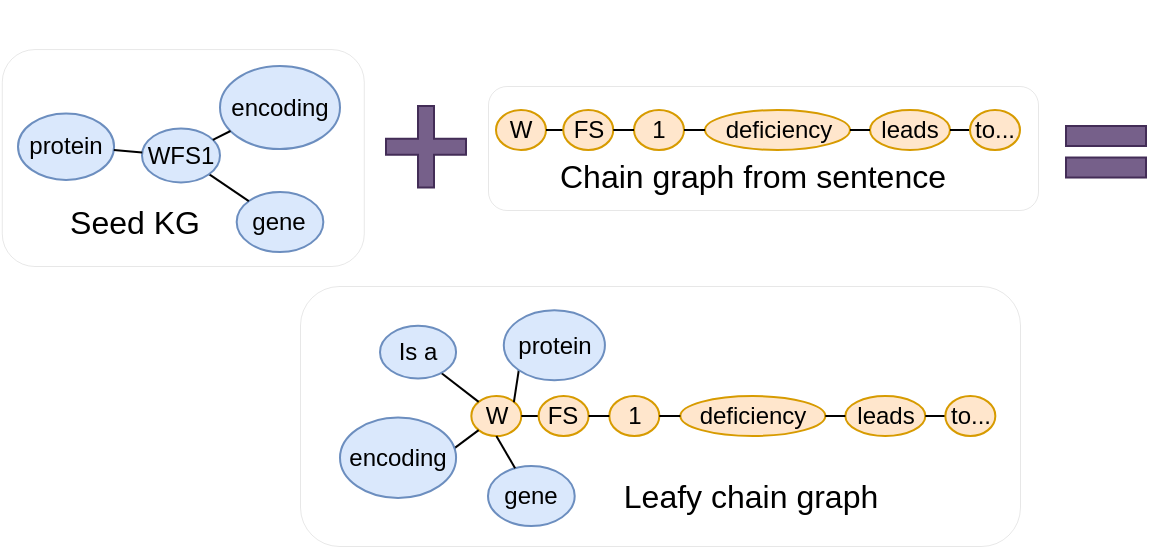 <mxfile version="21.7.5" type="github">
  <diagram name="Page-1" id="B-3MT0VjL5AQh0WBv9IJ">
    <mxGraphModel dx="1309" dy="992" grid="1" gridSize="10" guides="1" tooltips="1" connect="1" arrows="1" fold="1" page="1" pageScale="1" pageWidth="850" pageHeight="1100" math="0" shadow="0">
      <root>
        <mxCell id="0" />
        <mxCell id="1" parent="0" />
        <mxCell id="_jF0MVlZ8FYj_BNmaVgh-116" value="" style="rounded=1;whiteSpace=wrap;html=1;strokeWidth=0;" parent="1" vertex="1">
          <mxGeometry x="50.89" y="121.54" width="181" height="108.46" as="geometry" />
        </mxCell>
        <mxCell id="_jF0MVlZ8FYj_BNmaVgh-32" value="&lt;font style=&quot;font-size: 12px;&quot;&gt;gene&lt;/font&gt;" style="strokeWidth=1;dashed=0;align=center;fontSize=8;shape=ellipse;perimeter=ellipsePerimeter;whiteSpace=wrap;html=1;aspect=fixed;fillColor=#dae8fc;strokeColor=#6c8ebf;" parent="1" vertex="1">
          <mxGeometry x="168.34" y="193" width="43.33" height="30" as="geometry" />
        </mxCell>
        <mxCell id="_jF0MVlZ8FYj_BNmaVgh-36" value="" style="edgeStyle=none;endArrow=none;dashed=0;html=1;strokeWidth=1;rounded=0;" parent="1" source="_jF0MVlZ8FYj_BNmaVgh-33" target="_jF0MVlZ8FYj_BNmaVgh-32" edge="1">
          <mxGeometry relative="1" as="geometry" />
        </mxCell>
        <mxCell id="OjqQe3Lp4VGLoLqITcwf-3" value="" style="shape=cross;whiteSpace=wrap;html=1;fillColor=#76608a;fontColor=#ffffff;strokeColor=#432D57;" vertex="1" parent="1">
          <mxGeometry x="243" y="150" width="40" height="40.77" as="geometry" />
        </mxCell>
        <mxCell id="_jF0MVlZ8FYj_BNmaVgh-3" style="edgeStyle=orthogonalEdgeStyle;rounded=0;orthogonalLoop=1;jettySize=auto;html=1;exitX=1;exitY=0;exitDx=0;exitDy=0;strokeColor=none;" parent="1" edge="1">
          <mxGeometry relative="1" as="geometry">
            <mxPoint x="410" y="104" as="targetPoint" />
            <mxPoint x="353.683" y="294.485" as="sourcePoint" />
          </mxGeometry>
        </mxCell>
        <mxCell id="_jF0MVlZ8FYj_BNmaVgh-30" value="&lt;font style=&quot;font-size: 12px;&quot;&gt;encoding&lt;/font&gt;" style="strokeWidth=1;dashed=0;align=center;fontSize=8;shape=ellipse;perimeter=ellipsePerimeter;whiteSpace=wrap;html=1;aspect=fixed;fillColor=#dae8fc;strokeColor=#6c8ebf;" parent="1" vertex="1">
          <mxGeometry x="160" y="130" width="60" height="41.53" as="geometry" />
        </mxCell>
        <mxCell id="_jF0MVlZ8FYj_BNmaVgh-31" value="&lt;font style=&quot;font-size: 12px;&quot;&gt;protein&lt;/font&gt;" style="strokeWidth=1;dashed=0;align=center;fontSize=8;shape=ellipse;perimeter=ellipsePerimeter;whiteSpace=wrap;html=1;aspect=fixed;fillColor=#dae8fc;strokeColor=#6c8ebf;" parent="1" vertex="1">
          <mxGeometry x="59" y="153.7" width="48.04" height="33.25" as="geometry" />
        </mxCell>
        <mxCell id="_jF0MVlZ8FYj_BNmaVgh-33" value="&lt;font style=&quot;font-size: 12px;&quot;&gt;WFS1&lt;/font&gt;" style="strokeWidth=1;dashed=0;align=center;fontSize=8;shape=ellipse;perimeter=ellipsePerimeter;whiteSpace=wrap;html=1;aspect=fixed;fillColor=#dae8fc;strokeColor=#6c8ebf;" parent="1" vertex="1">
          <mxGeometry x="121" y="161.19" width="39" height="27" as="geometry" />
        </mxCell>
        <mxCell id="_jF0MVlZ8FYj_BNmaVgh-34" value="" style="edgeStyle=none;endArrow=none;dashed=0;html=1;strokeWidth=1;rounded=0;" parent="1" source="_jF0MVlZ8FYj_BNmaVgh-33" target="_jF0MVlZ8FYj_BNmaVgh-30" edge="1">
          <mxGeometry relative="1" as="geometry" />
        </mxCell>
        <mxCell id="_jF0MVlZ8FYj_BNmaVgh-35" value="" style="edgeStyle=none;endArrow=none;dashed=0;html=1;strokeWidth=1;rounded=0;" parent="1" source="_jF0MVlZ8FYj_BNmaVgh-33" target="_jF0MVlZ8FYj_BNmaVgh-31" edge="1">
          <mxGeometry relative="1" as="geometry" />
        </mxCell>
        <mxCell id="_jF0MVlZ8FYj_BNmaVgh-37" value="&lt;font style=&quot;font-size: 16px;&quot;&gt;Seed KG&lt;/font&gt;" style="text;html=1;align=center;verticalAlign=middle;resizable=0;points=[];autosize=1;strokeColor=none;fillColor=none;" parent="1" vertex="1">
          <mxGeometry x="72" y="193" width="90" height="30" as="geometry" />
        </mxCell>
        <mxCell id="_jF0MVlZ8FYj_BNmaVgh-59" value="" style="rounded=1;whiteSpace=wrap;html=1;strokeColor=default;strokeWidth=0;" parent="1" vertex="1">
          <mxGeometry x="294" y="140" width="275" height="62" as="geometry" />
        </mxCell>
        <mxCell id="_jF0MVlZ8FYj_BNmaVgh-102" value="W" style="ellipse;whiteSpace=wrap;html=1;fillColor=#ffe6cc;strokeColor=#d79b00;" parent="1" vertex="1">
          <mxGeometry x="298" y="152" width="25" height="20" as="geometry" />
        </mxCell>
        <mxCell id="_jF0MVlZ8FYj_BNmaVgh-103" style="edgeStyle=orthogonalEdgeStyle;rounded=0;orthogonalLoop=1;jettySize=auto;html=1;exitX=0;exitY=0.5;exitDx=0;exitDy=0;entryX=1;entryY=0.5;entryDx=0;entryDy=0;endArrow=none;endFill=0;" parent="1" source="_jF0MVlZ8FYj_BNmaVgh-105" target="_jF0MVlZ8FYj_BNmaVgh-102" edge="1">
          <mxGeometry relative="1" as="geometry" />
        </mxCell>
        <mxCell id="_jF0MVlZ8FYj_BNmaVgh-105" value="FS" style="ellipse;whiteSpace=wrap;html=1;fillColor=#ffe6cc;strokeColor=#d79b00;" parent="1" vertex="1">
          <mxGeometry x="331.63" y="152" width="25" height="20" as="geometry" />
        </mxCell>
        <mxCell id="_jF0MVlZ8FYj_BNmaVgh-106" value="1" style="ellipse;whiteSpace=wrap;html=1;fillColor=#ffe6cc;strokeColor=#d79b00;" parent="1" vertex="1">
          <mxGeometry x="367" y="152" width="25" height="20" as="geometry" />
        </mxCell>
        <mxCell id="_jF0MVlZ8FYj_BNmaVgh-104" style="rounded=0;orthogonalLoop=1;jettySize=auto;html=1;exitX=1;exitY=0.5;exitDx=0;exitDy=0;entryX=0;entryY=0.5;entryDx=0;entryDy=0;endArrow=none;endFill=0;" parent="1" source="_jF0MVlZ8FYj_BNmaVgh-105" target="_jF0MVlZ8FYj_BNmaVgh-106" edge="1">
          <mxGeometry relative="1" as="geometry" />
        </mxCell>
        <mxCell id="_jF0MVlZ8FYj_BNmaVgh-108" value="deficiency" style="ellipse;whiteSpace=wrap;html=1;fillColor=#ffe6cc;strokeColor=#d79b00;" parent="1" vertex="1">
          <mxGeometry x="402.5" y="152" width="72.5" height="20" as="geometry" />
        </mxCell>
        <mxCell id="_jF0MVlZ8FYj_BNmaVgh-109" value="leads" style="ellipse;whiteSpace=wrap;html=1;fillColor=#ffe6cc;strokeColor=#d79b00;" parent="1" vertex="1">
          <mxGeometry x="485" y="152" width="40" height="20" as="geometry" />
        </mxCell>
        <mxCell id="_jF0MVlZ8FYj_BNmaVgh-107" style="edgeStyle=none;rounded=0;orthogonalLoop=1;jettySize=auto;html=1;exitX=1;exitY=0.5;exitDx=0;exitDy=0;entryX=0;entryY=0.5;entryDx=0;entryDy=0;endArrow=none;endFill=0;" parent="1" source="_jF0MVlZ8FYj_BNmaVgh-108" target="_jF0MVlZ8FYj_BNmaVgh-109" edge="1">
          <mxGeometry relative="1" as="geometry" />
        </mxCell>
        <mxCell id="_jF0MVlZ8FYj_BNmaVgh-110" value="" style="endArrow=none;html=1;rounded=0;entryX=0;entryY=0.5;entryDx=0;entryDy=0;" parent="1" target="_jF0MVlZ8FYj_BNmaVgh-108" edge="1">
          <mxGeometry width="50" height="50" relative="1" as="geometry">
            <mxPoint x="392" y="162" as="sourcePoint" />
            <mxPoint x="442" y="112.0" as="targetPoint" />
          </mxGeometry>
        </mxCell>
        <mxCell id="_jF0MVlZ8FYj_BNmaVgh-111" style="edgeStyle=none;rounded=0;orthogonalLoop=1;jettySize=auto;html=1;exitX=0;exitY=0.5;exitDx=0;exitDy=0;entryX=1;entryY=0.5;entryDx=0;entryDy=0;endArrow=none;endFill=0;" parent="1" source="_jF0MVlZ8FYj_BNmaVgh-112" target="_jF0MVlZ8FYj_BNmaVgh-109" edge="1">
          <mxGeometry relative="1" as="geometry" />
        </mxCell>
        <mxCell id="_jF0MVlZ8FYj_BNmaVgh-112" value="to..." style="ellipse;whiteSpace=wrap;html=1;fillColor=#ffe6cc;strokeColor=#d79b00;" parent="1" vertex="1">
          <mxGeometry x="535" y="152" width="25" height="20" as="geometry" />
        </mxCell>
        <mxCell id="_jF0MVlZ8FYj_BNmaVgh-113" value="&lt;font style=&quot;font-size: 16px;&quot;&gt;Chain graph from sentence&lt;/font&gt;" style="text;html=1;align=center;verticalAlign=middle;resizable=0;points=[];autosize=1;strokeColor=none;fillColor=none;" parent="1" vertex="1">
          <mxGeometry x="316" y="170" width="220" height="30" as="geometry" />
        </mxCell>
        <mxCell id="OjqQe3Lp4VGLoLqITcwf-7" value="" style="group" vertex="1" connectable="0" parent="1">
          <mxGeometry x="583" y="160" width="40" height="25.76" as="geometry" />
        </mxCell>
        <mxCell id="OjqQe3Lp4VGLoLqITcwf-4" value="" style="rounded=0;whiteSpace=wrap;html=1;fillColor=#76608a;fontColor=#ffffff;strokeColor=#432D57;" vertex="1" parent="OjqQe3Lp4VGLoLqITcwf-7">
          <mxGeometry width="40" height="10" as="geometry" />
        </mxCell>
        <mxCell id="OjqQe3Lp4VGLoLqITcwf-6" value="" style="rounded=0;whiteSpace=wrap;html=1;fillColor=#76608a;fontColor=#ffffff;strokeColor=#432D57;" vertex="1" parent="OjqQe3Lp4VGLoLqITcwf-7">
          <mxGeometry y="15.76" width="40" height="10" as="geometry" />
        </mxCell>
        <mxCell id="OjqQe3Lp4VGLoLqITcwf-11" value="" style="rounded=1;whiteSpace=wrap;html=1;strokeColor=default;strokeWidth=0;" vertex="1" parent="1">
          <mxGeometry x="200" y="240" width="360" height="130" as="geometry" />
        </mxCell>
        <mxCell id="OjqQe3Lp4VGLoLqITcwf-12" value="W" style="ellipse;whiteSpace=wrap;html=1;fillColor=#ffe6cc;strokeColor=#d79b00;" vertex="1" parent="1">
          <mxGeometry x="285.67" y="295" width="25" height="20" as="geometry" />
        </mxCell>
        <mxCell id="OjqQe3Lp4VGLoLqITcwf-13" style="edgeStyle=orthogonalEdgeStyle;rounded=0;orthogonalLoop=1;jettySize=auto;html=1;exitX=0;exitY=0.5;exitDx=0;exitDy=0;entryX=1;entryY=0.5;entryDx=0;entryDy=0;endArrow=none;endFill=0;" edge="1" parent="1" source="OjqQe3Lp4VGLoLqITcwf-14" target="OjqQe3Lp4VGLoLqITcwf-12">
          <mxGeometry relative="1" as="geometry" />
        </mxCell>
        <mxCell id="OjqQe3Lp4VGLoLqITcwf-14" value="FS" style="ellipse;whiteSpace=wrap;html=1;fillColor=#ffe6cc;strokeColor=#d79b00;" vertex="1" parent="1">
          <mxGeometry x="319.3" y="295" width="25" height="20" as="geometry" />
        </mxCell>
        <mxCell id="OjqQe3Lp4VGLoLqITcwf-15" value="1" style="ellipse;whiteSpace=wrap;html=1;fillColor=#ffe6cc;strokeColor=#d79b00;" vertex="1" parent="1">
          <mxGeometry x="354.67" y="295" width="25" height="20" as="geometry" />
        </mxCell>
        <mxCell id="OjqQe3Lp4VGLoLqITcwf-16" style="rounded=0;orthogonalLoop=1;jettySize=auto;html=1;exitX=1;exitY=0.5;exitDx=0;exitDy=0;entryX=0;entryY=0.5;entryDx=0;entryDy=0;endArrow=none;endFill=0;" edge="1" parent="1" source="OjqQe3Lp4VGLoLqITcwf-14" target="OjqQe3Lp4VGLoLqITcwf-15">
          <mxGeometry relative="1" as="geometry" />
        </mxCell>
        <mxCell id="OjqQe3Lp4VGLoLqITcwf-17" value="deficiency" style="ellipse;whiteSpace=wrap;html=1;fillColor=#ffe6cc;strokeColor=#d79b00;" vertex="1" parent="1">
          <mxGeometry x="390.17" y="295" width="72.5" height="20" as="geometry" />
        </mxCell>
        <mxCell id="OjqQe3Lp4VGLoLqITcwf-18" value="leads" style="ellipse;whiteSpace=wrap;html=1;fillColor=#ffe6cc;strokeColor=#d79b00;" vertex="1" parent="1">
          <mxGeometry x="472.67" y="295" width="40" height="20" as="geometry" />
        </mxCell>
        <mxCell id="OjqQe3Lp4VGLoLqITcwf-19" style="edgeStyle=none;rounded=0;orthogonalLoop=1;jettySize=auto;html=1;exitX=1;exitY=0.5;exitDx=0;exitDy=0;entryX=0;entryY=0.5;entryDx=0;entryDy=0;endArrow=none;endFill=0;" edge="1" parent="1" source="OjqQe3Lp4VGLoLqITcwf-17" target="OjqQe3Lp4VGLoLqITcwf-18">
          <mxGeometry relative="1" as="geometry" />
        </mxCell>
        <mxCell id="OjqQe3Lp4VGLoLqITcwf-20" value="" style="endArrow=none;html=1;rounded=0;entryX=0;entryY=0.5;entryDx=0;entryDy=0;" edge="1" parent="1" target="OjqQe3Lp4VGLoLqITcwf-17">
          <mxGeometry width="50" height="50" relative="1" as="geometry">
            <mxPoint x="379.67" y="305" as="sourcePoint" />
            <mxPoint x="429.67" y="255" as="targetPoint" />
          </mxGeometry>
        </mxCell>
        <mxCell id="OjqQe3Lp4VGLoLqITcwf-21" style="edgeStyle=none;rounded=0;orthogonalLoop=1;jettySize=auto;html=1;exitX=0;exitY=0.5;exitDx=0;exitDy=0;entryX=1;entryY=0.5;entryDx=0;entryDy=0;endArrow=none;endFill=0;" edge="1" parent="1" source="OjqQe3Lp4VGLoLqITcwf-22" target="OjqQe3Lp4VGLoLqITcwf-18">
          <mxGeometry relative="1" as="geometry" />
        </mxCell>
        <mxCell id="OjqQe3Lp4VGLoLqITcwf-22" value="to..." style="ellipse;whiteSpace=wrap;html=1;fillColor=#ffe6cc;strokeColor=#d79b00;" vertex="1" parent="1">
          <mxGeometry x="522.67" y="295" width="25" height="20" as="geometry" />
        </mxCell>
        <mxCell id="OjqQe3Lp4VGLoLqITcwf-23" value="&lt;font style=&quot;font-size: 16px;&quot;&gt;Leafy chain graph&lt;/font&gt;" style="text;html=1;align=center;verticalAlign=middle;resizable=0;points=[];autosize=1;strokeColor=none;fillColor=none;" vertex="1" parent="1">
          <mxGeometry x="349.67" y="330" width="150" height="30" as="geometry" />
        </mxCell>
        <mxCell id="OjqQe3Lp4VGLoLqITcwf-27" value="" style="endArrow=none;html=1;rounded=0;entryX=0;entryY=0;entryDx=0;entryDy=0;" edge="1" parent="1" target="OjqQe3Lp4VGLoLqITcwf-12">
          <mxGeometry width="50" height="50" relative="1" as="geometry">
            <mxPoint x="270" y="283" as="sourcePoint" />
            <mxPoint x="285.67" y="303" as="targetPoint" />
          </mxGeometry>
        </mxCell>
        <mxCell id="OjqQe3Lp4VGLoLqITcwf-28" value="&lt;font style=&quot;font-size: 12px;&quot;&gt;Is a&lt;/font&gt;" style="strokeWidth=1;dashed=0;align=center;fontSize=8;shape=ellipse;perimeter=ellipsePerimeter;whiteSpace=wrap;html=1;aspect=fixed;fillColor=#dae8fc;strokeColor=#6c8ebf;" vertex="1" parent="1">
          <mxGeometry x="240" y="259.92" width="38.04" height="26.33" as="geometry" />
        </mxCell>
        <mxCell id="OjqQe3Lp4VGLoLqITcwf-29" value="" style="endArrow=none;html=1;rounded=0;entryX=0;entryY=1;entryDx=0;entryDy=0;exitX=0.981;exitY=0.387;exitDx=0;exitDy=0;exitPerimeter=0;" edge="1" parent="1" source="OjqQe3Lp4VGLoLqITcwf-30" target="OjqQe3Lp4VGLoLqITcwf-12">
          <mxGeometry width="50" height="50" relative="1" as="geometry">
            <mxPoint x="258.53" y="335.79" as="sourcePoint" />
            <mxPoint x="278.043" y="295.004" as="targetPoint" />
          </mxGeometry>
        </mxCell>
        <mxCell id="OjqQe3Lp4VGLoLqITcwf-30" value="&lt;font style=&quot;font-size: 12px;&quot;&gt;encoding&lt;/font&gt;" style="strokeWidth=1;dashed=0;align=center;fontSize=8;shape=ellipse;perimeter=ellipsePerimeter;whiteSpace=wrap;html=1;aspect=fixed;fillColor=#dae8fc;strokeColor=#6c8ebf;" vertex="1" parent="1">
          <mxGeometry x="220" y="305.79" width="58.04" height="40.17" as="geometry" />
        </mxCell>
        <mxCell id="OjqQe3Lp4VGLoLqITcwf-31" value="" style="endArrow=none;html=1;rounded=0;entryX=0.5;entryY=0;entryDx=0;entryDy=0;exitX=0;exitY=1;exitDx=0;exitDy=0;" edge="1" parent="1" source="OjqQe3Lp4VGLoLqITcwf-32">
          <mxGeometry width="50" height="50" relative="1" as="geometry">
            <mxPoint x="359.43" y="271.13" as="sourcePoint" />
            <mxPoint x="306.93" y="298.13" as="targetPoint" />
          </mxGeometry>
        </mxCell>
        <mxCell id="OjqQe3Lp4VGLoLqITcwf-32" value="&lt;font style=&quot;font-size: 12px;&quot;&gt;protein&lt;/font&gt;" style="strokeWidth=1;dashed=0;align=center;fontSize=8;shape=ellipse;perimeter=ellipsePerimeter;whiteSpace=wrap;html=1;aspect=fixed;fillColor=#dae8fc;strokeColor=#6c8ebf;" vertex="1" parent="1">
          <mxGeometry x="301.89" y="252.13" width="50.57" height="35" as="geometry" />
        </mxCell>
        <mxCell id="OjqQe3Lp4VGLoLqITcwf-33" value="&lt;font style=&quot;font-size: 12px;&quot;&gt;gene&lt;/font&gt;" style="strokeWidth=1;dashed=0;align=center;fontSize=8;shape=ellipse;perimeter=ellipsePerimeter;whiteSpace=wrap;html=1;aspect=fixed;fillColor=#dae8fc;strokeColor=#6c8ebf;" vertex="1" parent="1">
          <mxGeometry x="294" y="330" width="43.35" height="30" as="geometry" />
        </mxCell>
        <mxCell id="OjqQe3Lp4VGLoLqITcwf-34" value="" style="endArrow=none;html=1;rounded=0;exitX=0.5;exitY=1;exitDx=0;exitDy=0;" edge="1" parent="1" source="OjqQe3Lp4VGLoLqITcwf-12" target="OjqQe3Lp4VGLoLqITcwf-33">
          <mxGeometry width="50" height="50" relative="1" as="geometry">
            <mxPoint x="430" y="143" as="sourcePoint" />
            <mxPoint x="480" y="93" as="targetPoint" />
          </mxGeometry>
        </mxCell>
      </root>
    </mxGraphModel>
  </diagram>
</mxfile>
